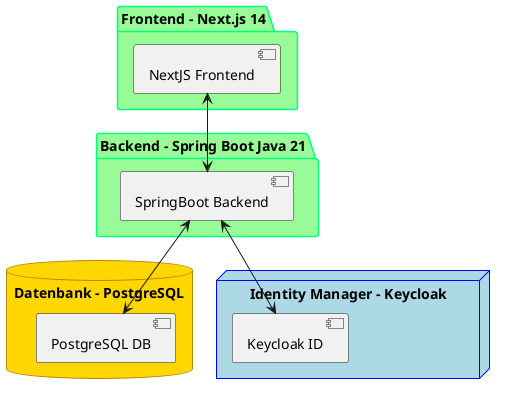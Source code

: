 @startuml
skinparam package {
    BackgroundColor PaleGreen
    BorderColor SpringGreen
}

skinparam database {
    BackgroundColor Gold
    BorderColor DarkGoldenRod
}

skinparam node {
    BackgroundColor LightBlue
    BorderColor Blue
}

package "Frontend - Next.js 14" {
    [NextJS Frontend] as NextJS
}

package "Backend - Spring Boot Java 21" {
    [SpringBoot Backend] as SpringBoot
}

database "Datenbank - PostgreSQL" {
    [PostgreSQL DB] as DB
}

node "Identity Manager - Keycloak" {
    [Keycloak ID] as Keycloak
}

NextJS <--> SpringBoot
SpringBoot <--> DB
SpringBoot <--> Keycloak

@enduml
